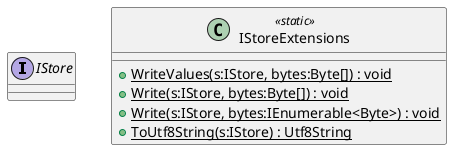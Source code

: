 @startuml
interface IStore {
}
class IStoreExtensions <<static>> {
    + {static} WriteValues(s:IStore, bytes:Byte[]) : void
    + {static} Write(s:IStore, bytes:Byte[]) : void
    + {static} Write(s:IStore, bytes:IEnumerable<Byte>) : void
    + {static} ToUtf8String(s:IStore) : Utf8String
}
@enduml
